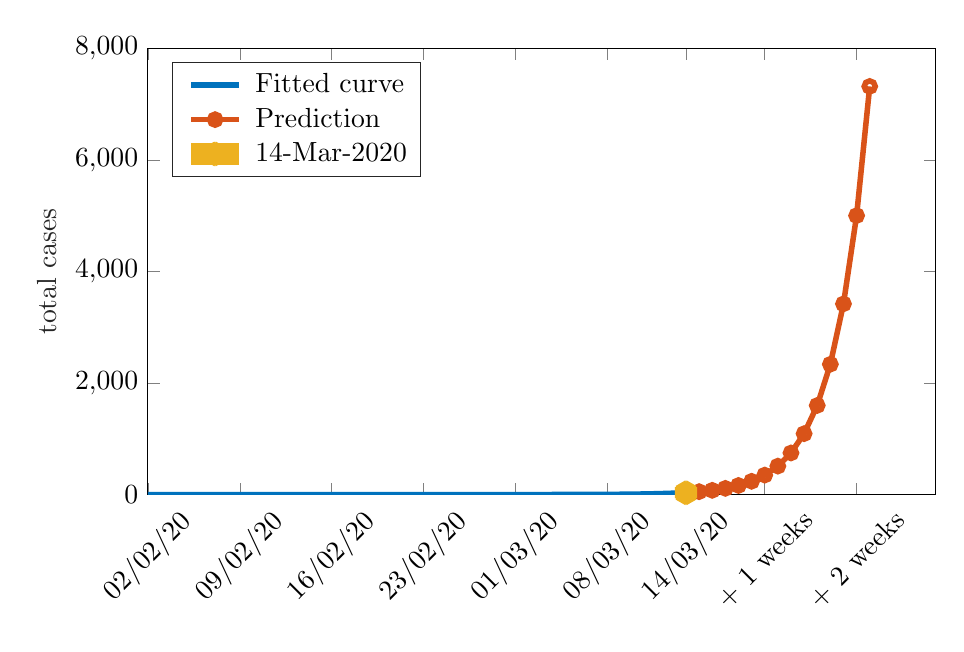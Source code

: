% This file was created by matlab2tikz.
%
\definecolor{mycolor1}{rgb}{0.0,0.447,0.741}%
\definecolor{mycolor2}{rgb}{0.85,0.325,0.098}%
\definecolor{mycolor3}{rgb}{0.929,0.694,0.125}%
%
\begin{tikzpicture}

\begin{axis}[%
width=10cm,
height=5.665cm,
at={(0cm,0cm)},
scale only axis,
xmin=0,
xmax=60,
xtick={0,7,14,21,28,35,41,47,54},
xticklabels={{02/02/20},{09/02/20},{16/02/20},{23/02/20},{01/03/20},{08/03/20},{14/03/20},{+ 1 weeks},{+ 2 weeks}},
xticklabel style={rotate=45},
ymin=0,
ymax=8000,
ylabel style={font=\color{white!15!black}},
ylabel={total cases},
axis background/.style={fill=white},
legend style={at={(0.03,0.97)}, anchor=north west, legend cell align=left, align=left, draw=white!15!black}
]
\addplot [color=mycolor1, line width=2.0pt]
  table[row sep=crcr]{%
0	5.964e-06\\
20	0.012\\
23	0.038\\
25	0.081\\
26	0.118\\
27	0.173\\
28	0.253\\
29	0.37\\
30	0.541\\
31	0.791\\
32	1.158\\
33	1.694\\
34	2.478\\
35	3.626\\
36	5.305\\
37	7.761\\
38	11.355\\
39	16.613\\
40	24.305\\
41	35.559\\
};
\addlegendentry{Fitted curve}

\addplot [color=mycolor2, line width=2.0pt, mark=o, mark options={solid, mycolor2}]
  table[row sep=crcr]{%
41	36\\
42	52\\
43	76\\
44	111\\
45	163\\
46	238\\
47	349\\
48	510\\
49	746\\
50	1092\\
51	1598\\
52	2337\\
53	3420\\
54	5003\\
55	7320\\
};
\addlegendentry{Prediction}

\addplot [color=mycolor3, line width=8.0pt, draw=none, mark=asterisk, mark options={solid, mycolor3}]
  table[row sep=crcr]{%
41	32\\
};
\addlegendentry{14-Mar-2020}

\end{axis}
\end{tikzpicture}%